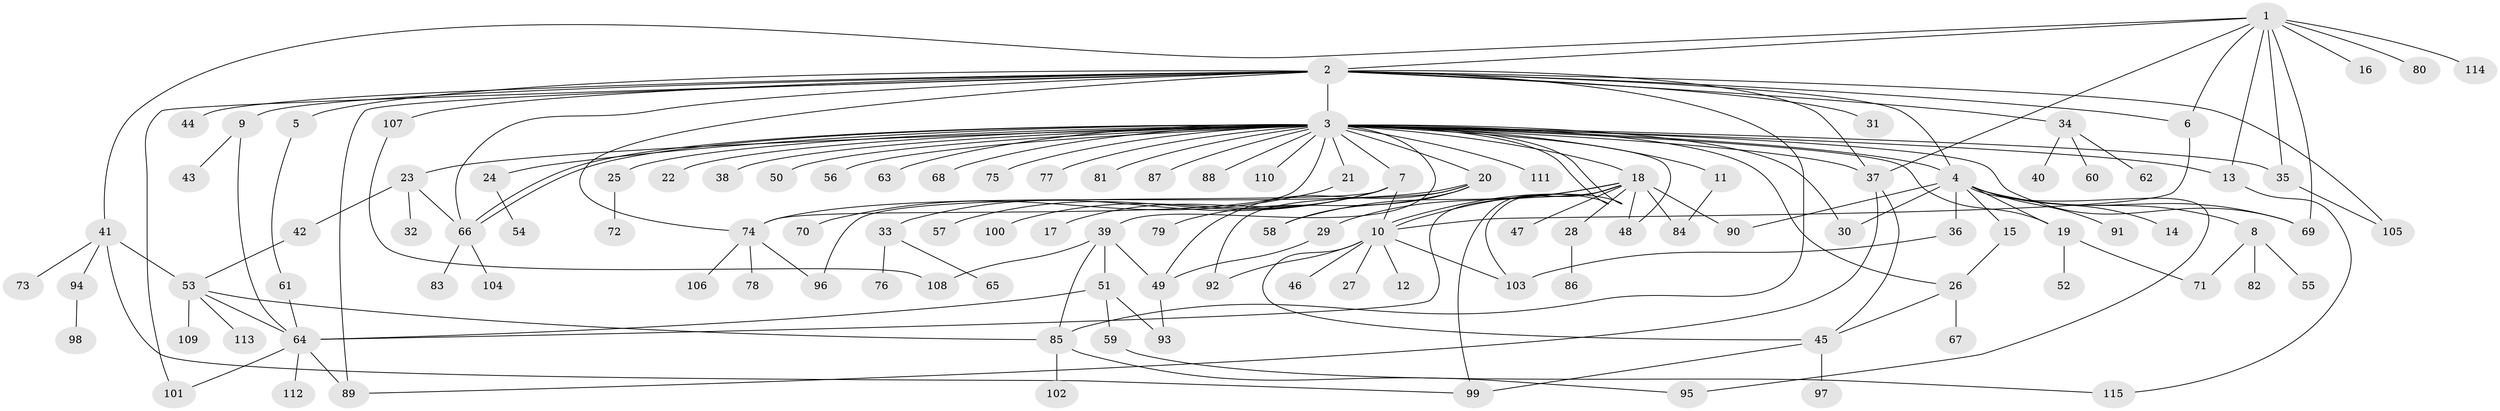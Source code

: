// coarse degree distribution, {10: 0.025, 16: 0.0125, 37: 0.0125, 12: 0.0125, 2: 0.1875, 3: 0.1, 7: 0.0375, 4: 0.05, 1: 0.5125, 11: 0.0125, 6: 0.0125, 5: 0.0125, 9: 0.0125}
// Generated by graph-tools (version 1.1) at 2025/18/03/04/25 18:18:17]
// undirected, 115 vertices, 163 edges
graph export_dot {
graph [start="1"]
  node [color=gray90,style=filled];
  1;
  2;
  3;
  4;
  5;
  6;
  7;
  8;
  9;
  10;
  11;
  12;
  13;
  14;
  15;
  16;
  17;
  18;
  19;
  20;
  21;
  22;
  23;
  24;
  25;
  26;
  27;
  28;
  29;
  30;
  31;
  32;
  33;
  34;
  35;
  36;
  37;
  38;
  39;
  40;
  41;
  42;
  43;
  44;
  45;
  46;
  47;
  48;
  49;
  50;
  51;
  52;
  53;
  54;
  55;
  56;
  57;
  58;
  59;
  60;
  61;
  62;
  63;
  64;
  65;
  66;
  67;
  68;
  69;
  70;
  71;
  72;
  73;
  74;
  75;
  76;
  77;
  78;
  79;
  80;
  81;
  82;
  83;
  84;
  85;
  86;
  87;
  88;
  89;
  90;
  91;
  92;
  93;
  94;
  95;
  96;
  97;
  98;
  99;
  100;
  101;
  102;
  103;
  104;
  105;
  106;
  107;
  108;
  109;
  110;
  111;
  112;
  113;
  114;
  115;
  1 -- 2;
  1 -- 6;
  1 -- 13;
  1 -- 16;
  1 -- 35;
  1 -- 37;
  1 -- 41;
  1 -- 69;
  1 -- 80;
  1 -- 114;
  2 -- 3;
  2 -- 4;
  2 -- 5;
  2 -- 6;
  2 -- 9;
  2 -- 31;
  2 -- 34;
  2 -- 37;
  2 -- 44;
  2 -- 66;
  2 -- 74;
  2 -- 85;
  2 -- 89;
  2 -- 101;
  2 -- 105;
  2 -- 107;
  3 -- 4;
  3 -- 7;
  3 -- 10;
  3 -- 10;
  3 -- 11;
  3 -- 13;
  3 -- 18;
  3 -- 19;
  3 -- 20;
  3 -- 21;
  3 -- 22;
  3 -- 23;
  3 -- 24;
  3 -- 25;
  3 -- 26;
  3 -- 30;
  3 -- 35;
  3 -- 37;
  3 -- 38;
  3 -- 39;
  3 -- 48;
  3 -- 50;
  3 -- 56;
  3 -- 63;
  3 -- 66;
  3 -- 66;
  3 -- 68;
  3 -- 69;
  3 -- 74;
  3 -- 75;
  3 -- 77;
  3 -- 81;
  3 -- 87;
  3 -- 88;
  3 -- 110;
  3 -- 111;
  4 -- 8;
  4 -- 14;
  4 -- 15;
  4 -- 19;
  4 -- 30;
  4 -- 36;
  4 -- 69;
  4 -- 90;
  4 -- 91;
  4 -- 95;
  5 -- 61;
  6 -- 10;
  7 -- 10;
  7 -- 17;
  7 -- 33;
  7 -- 57;
  7 -- 96;
  7 -- 100;
  8 -- 55;
  8 -- 71;
  8 -- 82;
  9 -- 43;
  9 -- 64;
  10 -- 12;
  10 -- 27;
  10 -- 45;
  10 -- 46;
  10 -- 92;
  10 -- 103;
  11 -- 84;
  13 -- 115;
  15 -- 26;
  18 -- 28;
  18 -- 29;
  18 -- 47;
  18 -- 48;
  18 -- 58;
  18 -- 64;
  18 -- 84;
  18 -- 90;
  18 -- 99;
  18 -- 103;
  19 -- 52;
  19 -- 71;
  20 -- 49;
  20 -- 58;
  20 -- 74;
  20 -- 79;
  20 -- 92;
  21 -- 70;
  23 -- 32;
  23 -- 42;
  23 -- 66;
  24 -- 54;
  25 -- 72;
  26 -- 45;
  26 -- 67;
  28 -- 86;
  29 -- 49;
  33 -- 65;
  33 -- 76;
  34 -- 40;
  34 -- 60;
  34 -- 62;
  35 -- 105;
  36 -- 103;
  37 -- 45;
  37 -- 89;
  39 -- 49;
  39 -- 51;
  39 -- 85;
  39 -- 108;
  41 -- 53;
  41 -- 73;
  41 -- 94;
  41 -- 99;
  42 -- 53;
  45 -- 97;
  45 -- 99;
  49 -- 93;
  51 -- 59;
  51 -- 64;
  51 -- 93;
  53 -- 64;
  53 -- 85;
  53 -- 109;
  53 -- 113;
  59 -- 115;
  61 -- 64;
  64 -- 89;
  64 -- 101;
  64 -- 112;
  66 -- 83;
  66 -- 104;
  74 -- 78;
  74 -- 96;
  74 -- 106;
  85 -- 95;
  85 -- 102;
  94 -- 98;
  107 -- 108;
}
